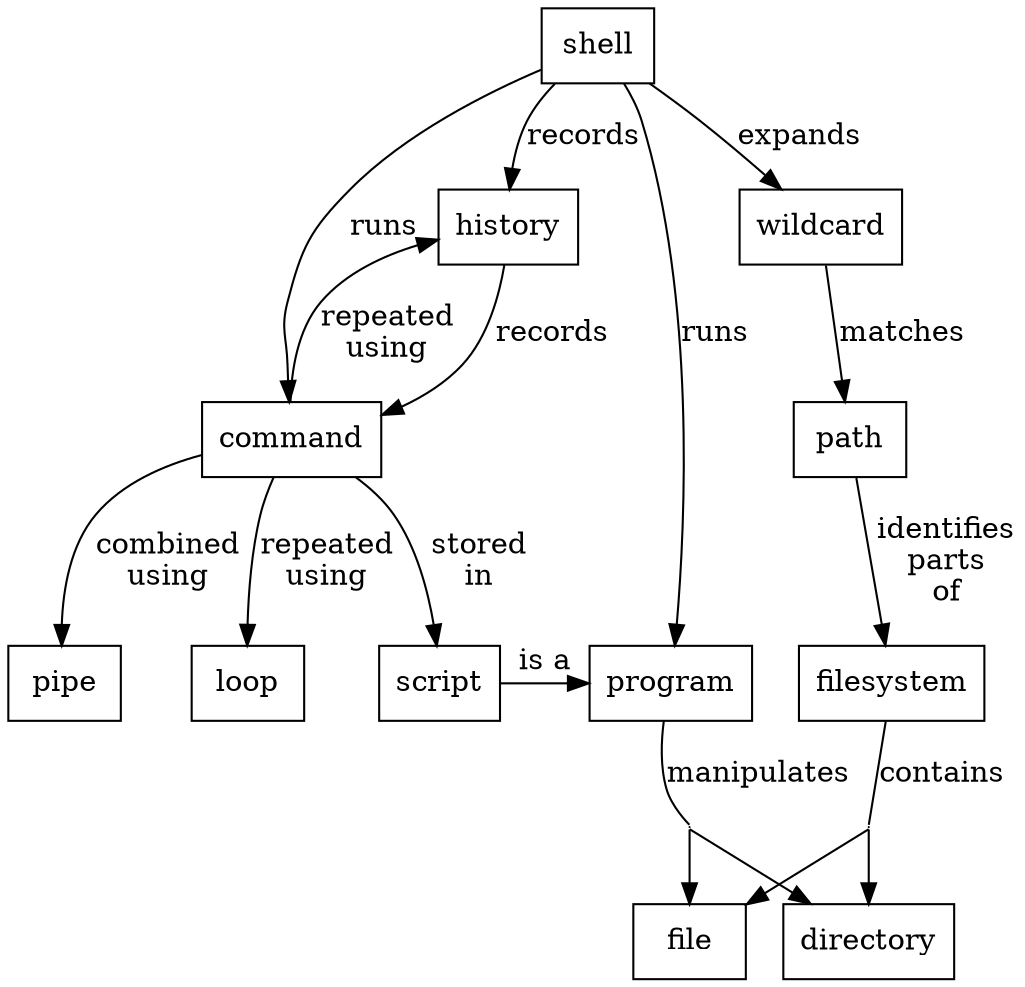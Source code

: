 digraph conda_concepts {
    node [shape = rectangle];
    history
    pipe
    loop
    command
    shell
    program
    script
    file
    directory
    filesystem
    path
    wildcard

    {
      rank=same
      rankdir=LR
      pipe
      loop
      script
      program
      filesystem
    }

    i01 [shape=point, width=0, height=0]
    i02 [shape=point, width=0, height=0]

    loop -> script [style="invis"]

    shell -> command [label="runs"]
    shell -> program [label="runs"]
    shell -> history [label="records"]
    shell -> wildcard [label="expands"]
    wildcard -> path [label="matches"]
    history -> command [label="records"]
    command -> pipe [label="combined\nusing"]
    command -> loop [label="repeated\nusing"]
    command -> history [label="repeated\nusing"]
    command -> script [label="stored\nin"]
    script -> program [label="is a"]
    program -> i01 [dir="none", label="manipulates"]
      i01 -> file
      i01 -> directory
    filesystem -> i02 [dir="none", label="contains"]
      i02 -> file
      i02 -> directory
    path -> filesystem [label="identifies\nparts\nof"]
}
